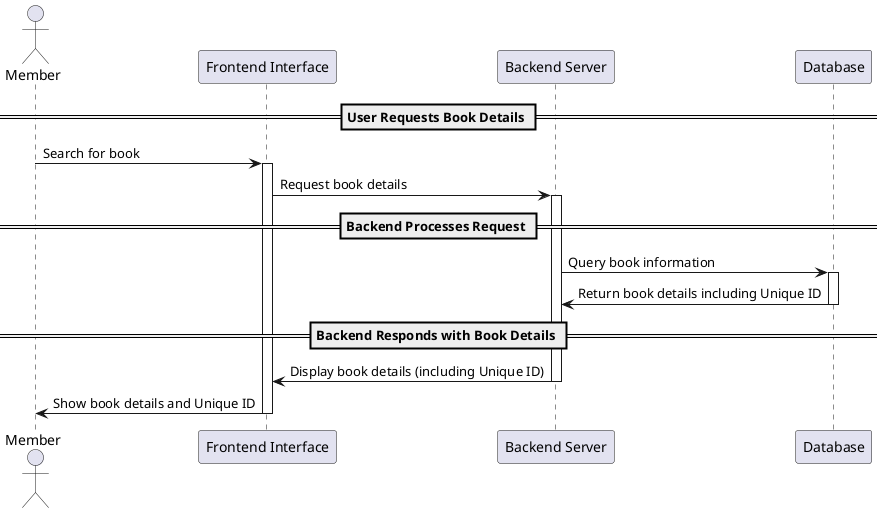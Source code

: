 @startuml
actor Member
participant "Frontend Interface" as Frontend
participant "Backend Server" as Backend
participant "Database" as DB

== User Requests Book Details ==
Member -> Frontend : Search for book
activate Frontend
Frontend -> Backend : Request book details
activate Backend

== Backend Processes Request ==
Backend -> DB : Query book information
activate DB
DB -> Backend : Return book details including Unique ID
deactivate DB

== Backend Responds with Book Details ==
Backend -> Frontend : Display book details (including Unique ID)
deactivate Backend
Frontend -> Member : Show book details and Unique ID
deactivate Frontend

@enduml